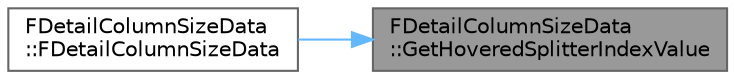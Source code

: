 digraph "FDetailColumnSizeData::GetHoveredSplitterIndexValue"
{
 // INTERACTIVE_SVG=YES
 // LATEX_PDF_SIZE
  bgcolor="transparent";
  edge [fontname=Helvetica,fontsize=10,labelfontname=Helvetica,labelfontsize=10];
  node [fontname=Helvetica,fontsize=10,shape=box,height=0.2,width=0.4];
  rankdir="RL";
  Node1 [id="Node000001",label="FDetailColumnSizeData\l::GetHoveredSplitterIndexValue",height=0.2,width=0.4,color="gray40", fillcolor="grey60", style="filled", fontcolor="black",tooltip=" "];
  Node1 -> Node2 [id="edge1_Node000001_Node000002",dir="back",color="steelblue1",style="solid",tooltip=" "];
  Node2 [id="Node000002",label="FDetailColumnSizeData\l::FDetailColumnSizeData",height=0.2,width=0.4,color="grey40", fillcolor="white", style="filled",URL="$d2/db4/classFDetailColumnSizeData.html#a9cec480462253fd64c22a6e93df746e1",tooltip=" "];
}
